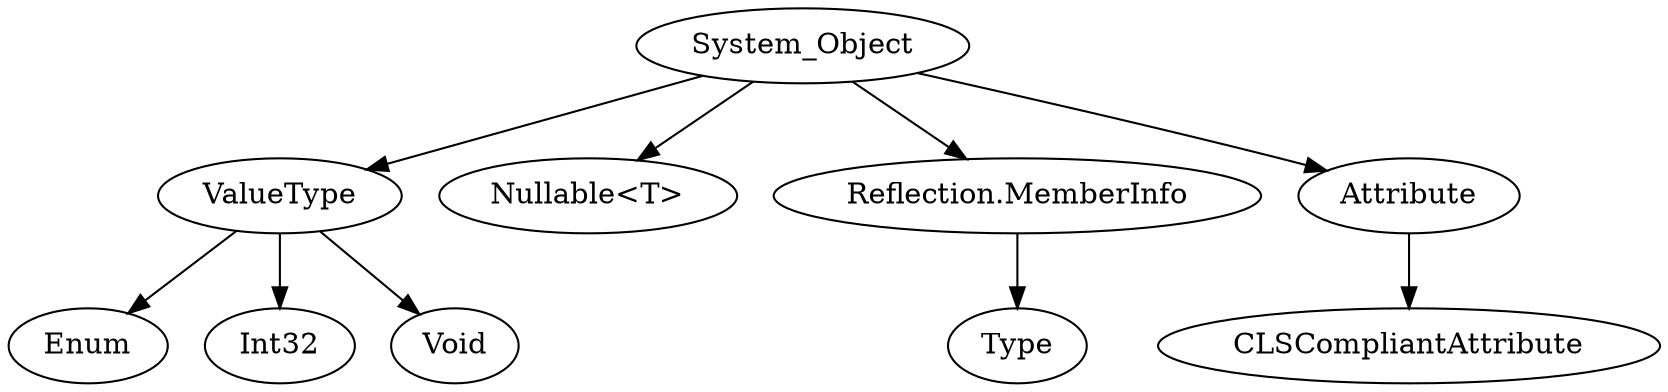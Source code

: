 digraph hierarchy {

   
    System_Object;

    System_ValueType [ label = "ValueType" ];

    System_Enum [ label = "Enum" ];

    System_Int32 [ label = "Int32" ];

    System_Void [ label = "Void" ];

    System_Nullable [ label = "Nullable<T>" ];

    System_Reflection_Memberinfo [ label = "Reflection.MemberInfo" ];

    System_Type [ label = "Type" ];

    System_Object -> System_ValueType;

    System_Object -> System_Nullable;

    System_Attribute [ label = "Attribute" ];

    System_CLSCompliantAttribute [ label = "CLSCompliantAttribute" ];

    System_ValueType -> System_Enum;

    System_ValueType -> System_Int32;

    System_ValueType -> System_Void;

    System_Object -> System_Reflection_Memberinfo;

    System_Object -> System_Attribute;

    System_Attribute -> System_CLSCompliantAttribute;

    System_Reflection_Memberinfo -> System_Type;


}
